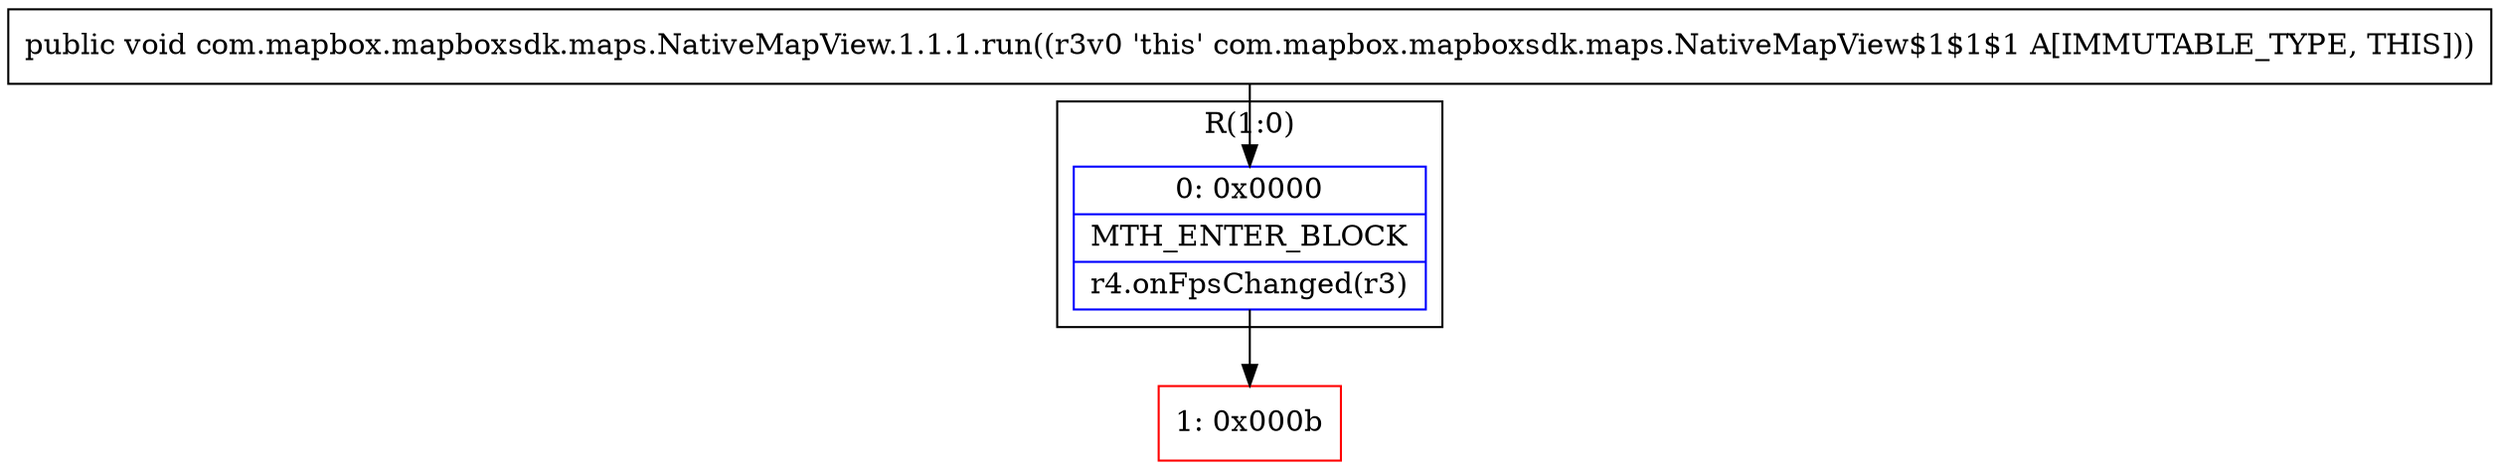digraph "CFG forcom.mapbox.mapboxsdk.maps.NativeMapView.1.1.1.run()V" {
subgraph cluster_Region_369898106 {
label = "R(1:0)";
node [shape=record,color=blue];
Node_0 [shape=record,label="{0\:\ 0x0000|MTH_ENTER_BLOCK\l|r4.onFpsChanged(r3)\l}"];
}
Node_1 [shape=record,color=red,label="{1\:\ 0x000b}"];
MethodNode[shape=record,label="{public void com.mapbox.mapboxsdk.maps.NativeMapView.1.1.1.run((r3v0 'this' com.mapbox.mapboxsdk.maps.NativeMapView$1$1$1 A[IMMUTABLE_TYPE, THIS])) }"];
MethodNode -> Node_0;
Node_0 -> Node_1;
}

